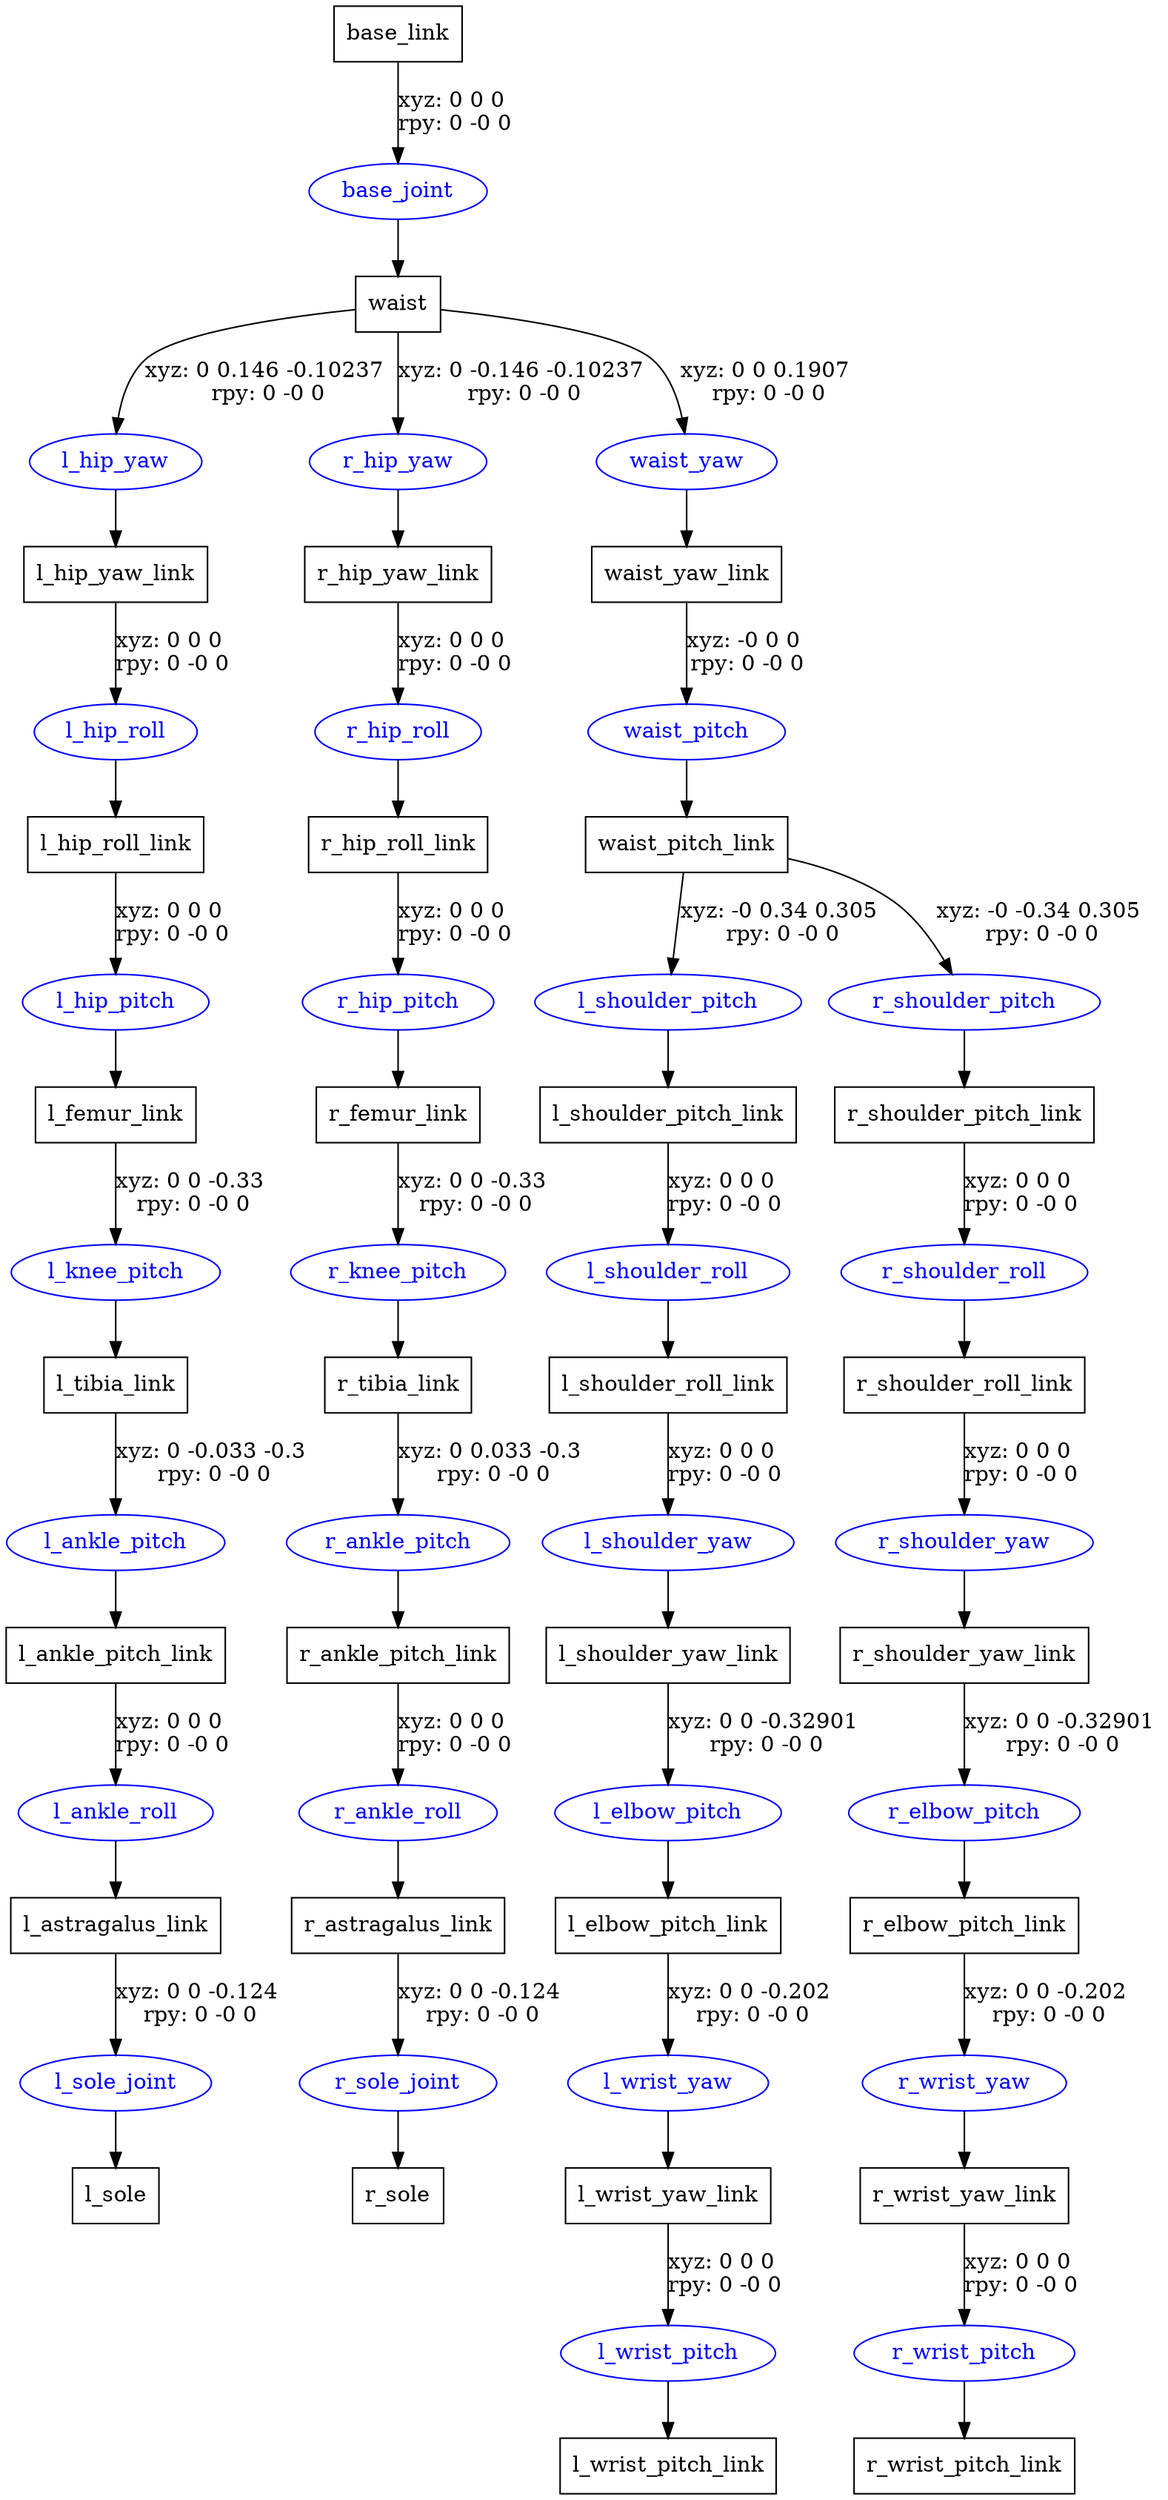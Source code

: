 digraph G {
node [shape=box];
"base_link" [label="base_link"];
"waist" [label="waist"];
"l_hip_yaw_link" [label="l_hip_yaw_link"];
"l_hip_roll_link" [label="l_hip_roll_link"];
"l_femur_link" [label="l_femur_link"];
"l_tibia_link" [label="l_tibia_link"];
"l_ankle_pitch_link" [label="l_ankle_pitch_link"];
"l_astragalus_link" [label="l_astragalus_link"];
"l_sole" [label="l_sole"];
"r_hip_yaw_link" [label="r_hip_yaw_link"];
"r_hip_roll_link" [label="r_hip_roll_link"];
"r_femur_link" [label="r_femur_link"];
"r_tibia_link" [label="r_tibia_link"];
"r_ankle_pitch_link" [label="r_ankle_pitch_link"];
"r_astragalus_link" [label="r_astragalus_link"];
"r_sole" [label="r_sole"];
"waist_yaw_link" [label="waist_yaw_link"];
"waist_pitch_link" [label="waist_pitch_link"];
"l_shoulder_pitch_link" [label="l_shoulder_pitch_link"];
"l_shoulder_roll_link" [label="l_shoulder_roll_link"];
"l_shoulder_yaw_link" [label="l_shoulder_yaw_link"];
"l_elbow_pitch_link" [label="l_elbow_pitch_link"];
"l_wrist_yaw_link" [label="l_wrist_yaw_link"];
"l_wrist_pitch_link" [label="l_wrist_pitch_link"];
"r_shoulder_pitch_link" [label="r_shoulder_pitch_link"];
"r_shoulder_roll_link" [label="r_shoulder_roll_link"];
"r_shoulder_yaw_link" [label="r_shoulder_yaw_link"];
"r_elbow_pitch_link" [label="r_elbow_pitch_link"];
"r_wrist_yaw_link" [label="r_wrist_yaw_link"];
"r_wrist_pitch_link" [label="r_wrist_pitch_link"];
node [shape=ellipse, color=blue, fontcolor=blue];
"base_link" -> "base_joint" [label="xyz: 0 0 0 \nrpy: 0 -0 0"]
"base_joint" -> "waist"
"waist" -> "l_hip_yaw" [label="xyz: 0 0.146 -0.10237 \nrpy: 0 -0 0"]
"l_hip_yaw" -> "l_hip_yaw_link"
"l_hip_yaw_link" -> "l_hip_roll" [label="xyz: 0 0 0 \nrpy: 0 -0 0"]
"l_hip_roll" -> "l_hip_roll_link"
"l_hip_roll_link" -> "l_hip_pitch" [label="xyz: 0 0 0 \nrpy: 0 -0 0"]
"l_hip_pitch" -> "l_femur_link"
"l_femur_link" -> "l_knee_pitch" [label="xyz: 0 0 -0.33 \nrpy: 0 -0 0"]
"l_knee_pitch" -> "l_tibia_link"
"l_tibia_link" -> "l_ankle_pitch" [label="xyz: 0 -0.033 -0.3 \nrpy: 0 -0 0"]
"l_ankle_pitch" -> "l_ankle_pitch_link"
"l_ankle_pitch_link" -> "l_ankle_roll" [label="xyz: 0 0 0 \nrpy: 0 -0 0"]
"l_ankle_roll" -> "l_astragalus_link"
"l_astragalus_link" -> "l_sole_joint" [label="xyz: 0 0 -0.124 \nrpy: 0 -0 0"]
"l_sole_joint" -> "l_sole"
"waist" -> "r_hip_yaw" [label="xyz: 0 -0.146 -0.10237 \nrpy: 0 -0 0"]
"r_hip_yaw" -> "r_hip_yaw_link"
"r_hip_yaw_link" -> "r_hip_roll" [label="xyz: 0 0 0 \nrpy: 0 -0 0"]
"r_hip_roll" -> "r_hip_roll_link"
"r_hip_roll_link" -> "r_hip_pitch" [label="xyz: 0 0 0 \nrpy: 0 -0 0"]
"r_hip_pitch" -> "r_femur_link"
"r_femur_link" -> "r_knee_pitch" [label="xyz: 0 0 -0.33 \nrpy: 0 -0 0"]
"r_knee_pitch" -> "r_tibia_link"
"r_tibia_link" -> "r_ankle_pitch" [label="xyz: 0 0.033 -0.3 \nrpy: 0 -0 0"]
"r_ankle_pitch" -> "r_ankle_pitch_link"
"r_ankle_pitch_link" -> "r_ankle_roll" [label="xyz: 0 0 0 \nrpy: 0 -0 0"]
"r_ankle_roll" -> "r_astragalus_link"
"r_astragalus_link" -> "r_sole_joint" [label="xyz: 0 0 -0.124 \nrpy: 0 -0 0"]
"r_sole_joint" -> "r_sole"
"waist" -> "waist_yaw" [label="xyz: 0 0 0.1907 \nrpy: 0 -0 0"]
"waist_yaw" -> "waist_yaw_link"
"waist_yaw_link" -> "waist_pitch" [label="xyz: -0 0 0 \nrpy: 0 -0 0"]
"waist_pitch" -> "waist_pitch_link"
"waist_pitch_link" -> "l_shoulder_pitch" [label="xyz: -0 0.34 0.305 \nrpy: 0 -0 0"]
"l_shoulder_pitch" -> "l_shoulder_pitch_link"
"l_shoulder_pitch_link" -> "l_shoulder_roll" [label="xyz: 0 0 0 \nrpy: 0 -0 0"]
"l_shoulder_roll" -> "l_shoulder_roll_link"
"l_shoulder_roll_link" -> "l_shoulder_yaw" [label="xyz: 0 0 0 \nrpy: 0 -0 0"]
"l_shoulder_yaw" -> "l_shoulder_yaw_link"
"l_shoulder_yaw_link" -> "l_elbow_pitch" [label="xyz: 0 0 -0.32901 \nrpy: 0 -0 0"]
"l_elbow_pitch" -> "l_elbow_pitch_link"
"l_elbow_pitch_link" -> "l_wrist_yaw" [label="xyz: 0 0 -0.202 \nrpy: 0 -0 0"]
"l_wrist_yaw" -> "l_wrist_yaw_link"
"l_wrist_yaw_link" -> "l_wrist_pitch" [label="xyz: 0 0 0 \nrpy: 0 -0 0"]
"l_wrist_pitch" -> "l_wrist_pitch_link"
"waist_pitch_link" -> "r_shoulder_pitch" [label="xyz: -0 -0.34 0.305 \nrpy: 0 -0 0"]
"r_shoulder_pitch" -> "r_shoulder_pitch_link"
"r_shoulder_pitch_link" -> "r_shoulder_roll" [label="xyz: 0 0 0 \nrpy: 0 -0 0"]
"r_shoulder_roll" -> "r_shoulder_roll_link"
"r_shoulder_roll_link" -> "r_shoulder_yaw" [label="xyz: 0 0 0 \nrpy: 0 -0 0"]
"r_shoulder_yaw" -> "r_shoulder_yaw_link"
"r_shoulder_yaw_link" -> "r_elbow_pitch" [label="xyz: 0 0 -0.32901 \nrpy: 0 -0 0"]
"r_elbow_pitch" -> "r_elbow_pitch_link"
"r_elbow_pitch_link" -> "r_wrist_yaw" [label="xyz: 0 0 -0.202 \nrpy: 0 -0 0"]
"r_wrist_yaw" -> "r_wrist_yaw_link"
"r_wrist_yaw_link" -> "r_wrist_pitch" [label="xyz: 0 0 0 \nrpy: 0 -0 0"]
"r_wrist_pitch" -> "r_wrist_pitch_link"
}
